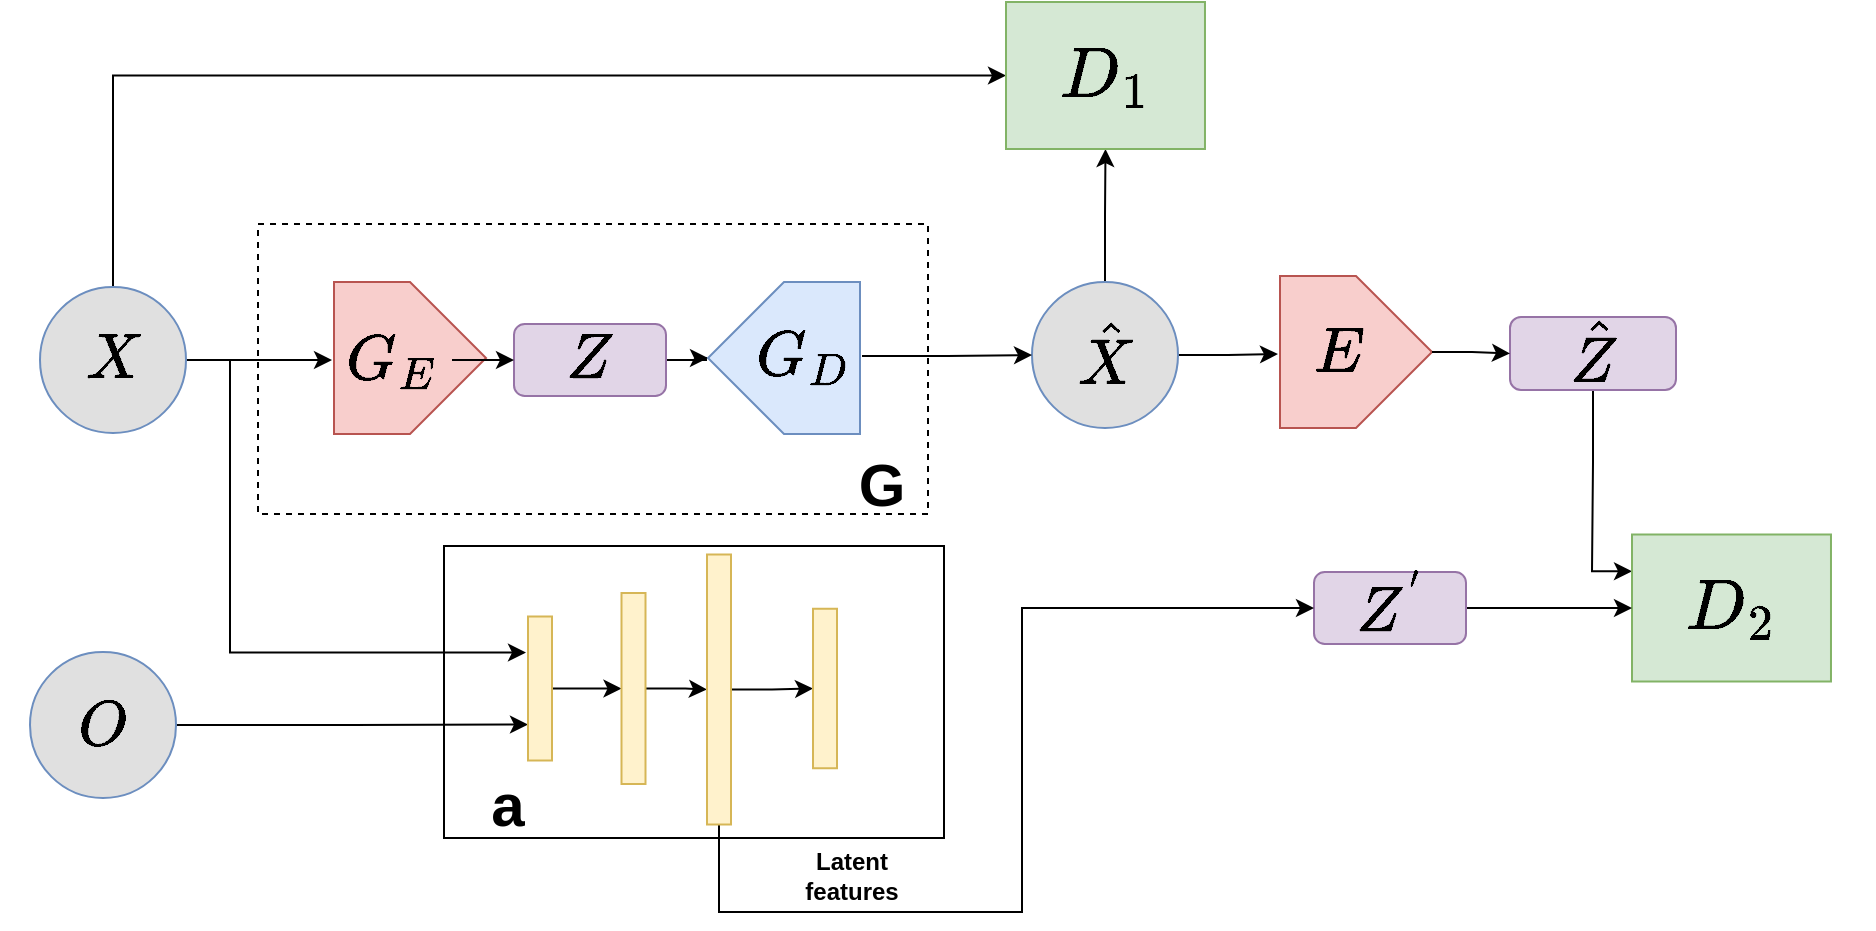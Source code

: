 <mxfile version="20.2.8" type="github">
  <diagram id="nYd4fcaXU0SXyAVUdsQ8" name="第 1 页">
    <mxGraphModel dx="1422" dy="761" grid="0" gridSize="10" guides="1" tooltips="1" connect="1" arrows="1" fold="1" page="0" pageScale="1" pageWidth="1169" pageHeight="827" background="none" math="1" shadow="0">
      <root>
        <mxCell id="0" />
        <mxCell id="1" parent="0" />
        <mxCell id="Qc_EctJP7L5imq-jVCZe-50" value="" style="rounded=0;whiteSpace=wrap;html=1;" parent="1" vertex="1">
          <mxGeometry x="272" y="315" width="250" height="146" as="geometry" />
        </mxCell>
        <mxCell id="Qc_EctJP7L5imq-jVCZe-1" value="" style="rounded=0;whiteSpace=wrap;html=1;shadow=0;dashed=1;sketch=0;fontFamily=Helvetica;fontSize=21;" parent="1" vertex="1">
          <mxGeometry x="179" y="154" width="335" height="145" as="geometry" />
        </mxCell>
        <mxCell id="Qc_EctJP7L5imq-jVCZe-2" style="edgeStyle=orthogonalEdgeStyle;rounded=0;orthogonalLoop=1;jettySize=auto;html=1;entryX=0;entryY=0.5;entryDx=0;entryDy=0;fontFamily=Helvetica;fontSize=21;fontColor=default;" parent="1" source="Qc_EctJP7L5imq-jVCZe-5" target="Qc_EctJP7L5imq-jVCZe-8" edge="1">
          <mxGeometry relative="1" as="geometry" />
        </mxCell>
        <mxCell id="Qc_EctJP7L5imq-jVCZe-51" style="edgeStyle=orthogonalEdgeStyle;rounded=0;orthogonalLoop=1;jettySize=auto;html=1;entryX=0.25;entryY=1;entryDx=0;entryDy=0;" parent="1" edge="1">
          <mxGeometry relative="1" as="geometry">
            <mxPoint x="142" y="222" as="sourcePoint" />
            <mxPoint x="313" y="368.25" as="targetPoint" />
            <Array as="points">
              <mxPoint x="165" y="222" />
              <mxPoint x="165" y="368" />
            </Array>
          </mxGeometry>
        </mxCell>
        <mxCell id="fpMwiv-Tk3Xv0sklxEHs-6" style="edgeStyle=orthogonalEdgeStyle;rounded=0;orthogonalLoop=1;jettySize=auto;html=1;entryX=0;entryY=0.5;entryDx=0;entryDy=0;" edge="1" parent="1" source="Qc_EctJP7L5imq-jVCZe-5" target="Qc_EctJP7L5imq-jVCZe-34">
          <mxGeometry relative="1" as="geometry">
            <Array as="points">
              <mxPoint x="107" y="80" />
            </Array>
          </mxGeometry>
        </mxCell>
        <mxCell id="Qc_EctJP7L5imq-jVCZe-5" value="&lt;span style=&quot;font-size: 27px;&quot;&gt;&lt;b&gt;$${X}$$&lt;/b&gt;&lt;/span&gt;" style="ellipse;whiteSpace=wrap;html=1;aspect=fixed;shadow=0;sketch=0;fontFamily=Helvetica;fontSize=18;fontColor=default;strokeColor=#6c8ebf;fillColor=#E0E0E0;" parent="1" vertex="1">
          <mxGeometry x="70" y="185.5" width="73" height="73" as="geometry" />
        </mxCell>
        <mxCell id="Qc_EctJP7L5imq-jVCZe-6" value="" style="group" parent="1" vertex="1" connectable="0">
          <mxGeometry x="216" y="183" width="309" height="127" as="geometry" />
        </mxCell>
        <mxCell id="Qc_EctJP7L5imq-jVCZe-7" value="" style="verticalLabelPosition=bottom;verticalAlign=top;html=1;shape=offPageConnector;rounded=0;size=0.5;shadow=0;sketch=0;fontFamily=Helvetica;fontSize=18;strokeColor=#b85450;fillColor=#f8cecc;rotation=-90;" parent="Qc_EctJP7L5imq-jVCZe-6" vertex="1">
          <mxGeometry x="1" width="76" height="76" as="geometry" />
        </mxCell>
        <mxCell id="Qc_EctJP7L5imq-jVCZe-8" value="&lt;b&gt;$$G_{E}$$&lt;/b&gt;" style="text;html=1;strokeColor=none;fillColor=none;align=center;verticalAlign=middle;whiteSpace=wrap;rounded=0;shadow=0;sketch=0;fontFamily=Helvetica;fontSize=27;fontColor=default;" parent="Qc_EctJP7L5imq-jVCZe-6" vertex="1">
          <mxGeometry y="24" width="60" height="30" as="geometry" />
        </mxCell>
        <mxCell id="Qc_EctJP7L5imq-jVCZe-9" style="edgeStyle=orthogonalEdgeStyle;rounded=0;orthogonalLoop=1;jettySize=auto;html=1;entryX=0.5;entryY=1;entryDx=0;entryDy=0;fontFamily=Helvetica;fontSize=21;fontColor=default;" parent="1" source="Qc_EctJP7L5imq-jVCZe-10" target="Qc_EctJP7L5imq-jVCZe-12" edge="1">
          <mxGeometry relative="1" as="geometry" />
        </mxCell>
        <mxCell id="Qc_EctJP7L5imq-jVCZe-10" value="$${Z}$$" style="rounded=1;whiteSpace=wrap;html=1;shadow=0;sketch=0;fontFamily=Helvetica;fontSize=27;fillColor=#e1d5e7;strokeColor=#9673a6;" parent="1" vertex="1">
          <mxGeometry x="307" y="204" width="76" height="36" as="geometry" />
        </mxCell>
        <mxCell id="Qc_EctJP7L5imq-jVCZe-11" value="" style="group;rotation=-180;" parent="1" vertex="1" connectable="0">
          <mxGeometry x="404" y="183" width="117" height="127.5" as="geometry" />
        </mxCell>
        <mxCell id="Qc_EctJP7L5imq-jVCZe-12" value="" style="verticalLabelPosition=bottom;verticalAlign=top;html=1;shape=offPageConnector;rounded=0;size=0.5;shadow=0;sketch=0;fontFamily=Helvetica;fontSize=18;strokeColor=#6c8ebf;fillColor=#dae8fc;rotation=-270;" parent="Qc_EctJP7L5imq-jVCZe-11" vertex="1">
          <mxGeometry width="76" height="76" as="geometry" />
        </mxCell>
        <mxCell id="Qc_EctJP7L5imq-jVCZe-13" value="&lt;b&gt;$$G_{D}$$&lt;/b&gt;" style="text;html=1;strokeColor=none;fillColor=none;align=center;verticalAlign=middle;whiteSpace=wrap;rounded=0;shadow=0;sketch=0;fontFamily=Helvetica;fontSize=27;fontColor=default;rotation=0;" parent="Qc_EctJP7L5imq-jVCZe-11" vertex="1">
          <mxGeometry x="17" y="22" width="60" height="30" as="geometry" />
        </mxCell>
        <mxCell id="Qc_EctJP7L5imq-jVCZe-14" value="&lt;b&gt;&lt;font style=&quot;font-size: 30px&quot;&gt;G&lt;/font&gt;&lt;/b&gt;" style="text;html=1;strokeColor=none;fillColor=none;align=center;verticalAlign=middle;whiteSpace=wrap;rounded=0;shadow=0;dashed=1;sketch=0;fontFamily=Helvetica;fontSize=21;fontColor=default;" parent="Qc_EctJP7L5imq-jVCZe-11" vertex="1">
          <mxGeometry x="57" y="86" width="60" height="30" as="geometry" />
        </mxCell>
        <mxCell id="Qc_EctJP7L5imq-jVCZe-15" style="edgeStyle=orthogonalEdgeStyle;rounded=0;orthogonalLoop=1;jettySize=auto;html=1;fontFamily=Helvetica;fontSize=21;fontColor=default;" parent="1" source="Qc_EctJP7L5imq-jVCZe-18" target="Qc_EctJP7L5imq-jVCZe-21" edge="1">
          <mxGeometry relative="1" as="geometry" />
        </mxCell>
        <mxCell id="Qc_EctJP7L5imq-jVCZe-16" style="edgeStyle=orthogonalEdgeStyle;rounded=0;orthogonalLoop=1;jettySize=auto;html=1;entryX=0.5;entryY=1;entryDx=0;entryDy=0;fontFamily=Helvetica;fontSize=30;fontColor=default;" parent="1" source="Qc_EctJP7L5imq-jVCZe-18" target="Qc_EctJP7L5imq-jVCZe-34" edge="1">
          <mxGeometry relative="1" as="geometry" />
        </mxCell>
        <mxCell id="Qc_EctJP7L5imq-jVCZe-18" value="&lt;span style=&quot;font-size: 27px;&quot;&gt;&lt;b&gt;$$\hat{X}$$&lt;/b&gt;&lt;/span&gt;" style="ellipse;whiteSpace=wrap;html=1;aspect=fixed;shadow=0;sketch=0;fontFamily=Helvetica;fontSize=18;fontColor=default;strokeColor=#6c8ebf;fillColor=#E0E0E0;" parent="1" vertex="1">
          <mxGeometry x="566" y="183" width="73" height="73" as="geometry" />
        </mxCell>
        <mxCell id="Qc_EctJP7L5imq-jVCZe-19" value="" style="group" parent="1" vertex="1" connectable="0">
          <mxGeometry x="689" y="180" width="77" height="76" as="geometry" />
        </mxCell>
        <mxCell id="Qc_EctJP7L5imq-jVCZe-20" value="" style="verticalLabelPosition=bottom;verticalAlign=top;html=1;shape=offPageConnector;rounded=0;size=0.5;shadow=0;sketch=0;fontFamily=Helvetica;fontSize=18;strokeColor=#b85450;fillColor=#f8cecc;rotation=-90;" parent="Qc_EctJP7L5imq-jVCZe-19" vertex="1">
          <mxGeometry x="1" width="76" height="76" as="geometry" />
        </mxCell>
        <mxCell id="Qc_EctJP7L5imq-jVCZe-21" value="&lt;b&gt;$${E}$$&lt;/b&gt;" style="text;html=1;strokeColor=none;fillColor=none;align=center;verticalAlign=middle;whiteSpace=wrap;rounded=0;shadow=0;sketch=0;fontFamily=Helvetica;fontSize=27;fontColor=default;" parent="Qc_EctJP7L5imq-jVCZe-19" vertex="1">
          <mxGeometry y="24" width="60" height="30" as="geometry" />
        </mxCell>
        <mxCell id="Qc_EctJP7L5imq-jVCZe-22" style="edgeStyle=orthogonalEdgeStyle;rounded=0;orthogonalLoop=1;jettySize=auto;html=1;entryX=0;entryY=0.25;entryDx=0;entryDy=0;fontFamily=Helvetica;fontSize=30;fontColor=default;" parent="1" source="Qc_EctJP7L5imq-jVCZe-23" target="Qc_EctJP7L5imq-jVCZe-29" edge="1">
          <mxGeometry relative="1" as="geometry" />
        </mxCell>
        <mxCell id="Qc_EctJP7L5imq-jVCZe-23" value="$$\hat{Z}$$" style="rounded=1;whiteSpace=wrap;html=1;shadow=0;sketch=0;fontFamily=Helvetica;fontSize=27;fillColor=#e1d5e7;strokeColor=#9673a6;" parent="1" vertex="1">
          <mxGeometry x="805" y="200.5" width="83" height="36.5" as="geometry" />
        </mxCell>
        <mxCell id="Qc_EctJP7L5imq-jVCZe-24" style="edgeStyle=orthogonalEdgeStyle;rounded=0;orthogonalLoop=1;jettySize=auto;html=1;fontFamily=Helvetica;fontSize=21;fontColor=default;entryX=0;entryY=0.5;entryDx=0;entryDy=0;" parent="1" source="Qc_EctJP7L5imq-jVCZe-13" target="Qc_EctJP7L5imq-jVCZe-18" edge="1">
          <mxGeometry relative="1" as="geometry">
            <mxPoint x="564" y="218" as="targetPoint" />
          </mxGeometry>
        </mxCell>
        <mxCell id="Qc_EctJP7L5imq-jVCZe-25" style="edgeStyle=orthogonalEdgeStyle;rounded=0;orthogonalLoop=1;jettySize=auto;html=1;entryX=0;entryY=0.5;entryDx=0;entryDy=0;fontFamily=Helvetica;fontSize=21;fontColor=default;" parent="1" source="Qc_EctJP7L5imq-jVCZe-8" target="Qc_EctJP7L5imq-jVCZe-10" edge="1">
          <mxGeometry relative="1" as="geometry" />
        </mxCell>
        <mxCell id="Qc_EctJP7L5imq-jVCZe-26" style="edgeStyle=orthogonalEdgeStyle;rounded=0;orthogonalLoop=1;jettySize=auto;html=1;entryX=0;entryY=0.5;entryDx=0;entryDy=0;fontFamily=Helvetica;fontSize=21;fontColor=default;" parent="1" source="Qc_EctJP7L5imq-jVCZe-20" target="Qc_EctJP7L5imq-jVCZe-23" edge="1">
          <mxGeometry relative="1" as="geometry" />
        </mxCell>
        <mxCell id="Qc_EctJP7L5imq-jVCZe-29" value="$$D_{2}$$" style="rounded=0;whiteSpace=wrap;html=1;shadow=0;sketch=0;fontFamily=Helvetica;fontSize=30;strokeColor=#82b366;fillColor=#d5e8d4;" parent="1" vertex="1">
          <mxGeometry x="866" y="309.25" width="99.49" height="73.5" as="geometry" />
        </mxCell>
        <mxCell id="Qc_EctJP7L5imq-jVCZe-30" style="edgeStyle=orthogonalEdgeStyle;rounded=0;orthogonalLoop=1;jettySize=auto;html=1;entryX=0;entryY=0.5;entryDx=0;entryDy=0;fontFamily=Helvetica;fontSize=30;fontColor=default;" parent="1" source="Qc_EctJP7L5imq-jVCZe-31" target="Qc_EctJP7L5imq-jVCZe-29" edge="1">
          <mxGeometry relative="1" as="geometry" />
        </mxCell>
        <mxCell id="Qc_EctJP7L5imq-jVCZe-31" value="$$Z^{&#39;}$$" style="rounded=1;whiteSpace=wrap;html=1;shadow=0;sketch=0;fontFamily=Helvetica;fontSize=27;fillColor=#e1d5e7;strokeColor=#9673a6;" parent="1" vertex="1">
          <mxGeometry x="707" y="328" width="76" height="36" as="geometry" />
        </mxCell>
        <mxCell id="Qc_EctJP7L5imq-jVCZe-34" value="$$D_{1}$$" style="rounded=0;whiteSpace=wrap;html=1;shadow=0;sketch=0;fontFamily=Helvetica;fontSize=30;strokeColor=#82b366;fillColor=#d5e8d4;" parent="1" vertex="1">
          <mxGeometry x="553" y="43" width="99.49" height="73.5" as="geometry" />
        </mxCell>
        <mxCell id="Qc_EctJP7L5imq-jVCZe-52" style="edgeStyle=orthogonalEdgeStyle;rounded=0;orthogonalLoop=1;jettySize=auto;html=1;entryX=0.75;entryY=1;entryDx=0;entryDy=0;" parent="1" source="Qc_EctJP7L5imq-jVCZe-40" target="Qc_EctJP7L5imq-jVCZe-43" edge="1">
          <mxGeometry relative="1" as="geometry" />
        </mxCell>
        <mxCell id="Qc_EctJP7L5imq-jVCZe-40" value="&lt;span style=&quot;font-size: 27px;&quot;&gt;&lt;b&gt;$${O}$$&lt;/b&gt;&lt;/span&gt;" style="ellipse;whiteSpace=wrap;html=1;aspect=fixed;shadow=0;sketch=0;fontFamily=Helvetica;fontSize=18;fontColor=default;strokeColor=#6c8ebf;fillColor=#E0E0E0;" parent="1" vertex="1">
          <mxGeometry x="65" y="368" width="73" height="73" as="geometry" />
        </mxCell>
        <mxCell id="Qc_EctJP7L5imq-jVCZe-54" style="edgeStyle=orthogonalEdgeStyle;rounded=0;orthogonalLoop=1;jettySize=auto;html=1;" parent="1" source="Qc_EctJP7L5imq-jVCZe-43" target="Qc_EctJP7L5imq-jVCZe-45" edge="1">
          <mxGeometry relative="1" as="geometry" />
        </mxCell>
        <mxCell id="Qc_EctJP7L5imq-jVCZe-43" value="" style="rounded=0;whiteSpace=wrap;html=1;fillColor=#fff2cc;strokeColor=#d6b656;rotation=90;" parent="1" vertex="1">
          <mxGeometry x="284" y="380.25" width="72" height="12" as="geometry" />
        </mxCell>
        <mxCell id="Qc_EctJP7L5imq-jVCZe-55" style="edgeStyle=orthogonalEdgeStyle;rounded=0;orthogonalLoop=1;jettySize=auto;html=1;entryX=0.5;entryY=1;entryDx=0;entryDy=0;" parent="1" source="Qc_EctJP7L5imq-jVCZe-45" target="Qc_EctJP7L5imq-jVCZe-46" edge="1">
          <mxGeometry relative="1" as="geometry" />
        </mxCell>
        <mxCell id="Qc_EctJP7L5imq-jVCZe-45" value="" style="rounded=0;whiteSpace=wrap;html=1;fillColor=#fff2cc;strokeColor=#d6b656;rotation=90;" parent="1" vertex="1">
          <mxGeometry x="319" y="380.25" width="95.5" height="12" as="geometry" />
        </mxCell>
        <mxCell id="Qc_EctJP7L5imq-jVCZe-56" style="edgeStyle=orthogonalEdgeStyle;rounded=0;orthogonalLoop=1;jettySize=auto;html=1;entryX=0.5;entryY=1;entryDx=0;entryDy=0;" parent="1" source="Qc_EctJP7L5imq-jVCZe-46" target="Qc_EctJP7L5imq-jVCZe-47" edge="1">
          <mxGeometry relative="1" as="geometry" />
        </mxCell>
        <mxCell id="Qc_EctJP7L5imq-jVCZe-57" style="edgeStyle=orthogonalEdgeStyle;rounded=0;orthogonalLoop=1;jettySize=auto;html=1;entryX=0;entryY=0.5;entryDx=0;entryDy=0;" parent="1" source="Qc_EctJP7L5imq-jVCZe-46" target="Qc_EctJP7L5imq-jVCZe-31" edge="1">
          <mxGeometry relative="1" as="geometry">
            <Array as="points">
              <mxPoint x="410" y="498" />
              <mxPoint x="561" y="498" />
              <mxPoint x="561" y="346" />
            </Array>
          </mxGeometry>
        </mxCell>
        <mxCell id="Qc_EctJP7L5imq-jVCZe-46" value="" style="rounded=0;whiteSpace=wrap;html=1;fillColor=#fff2cc;strokeColor=#d6b656;rotation=90;" parent="1" vertex="1">
          <mxGeometry x="342" y="380.75" width="135" height="12" as="geometry" />
        </mxCell>
        <mxCell id="Qc_EctJP7L5imq-jVCZe-47" value="" style="rounded=0;whiteSpace=wrap;html=1;fillColor=#fff2cc;strokeColor=#d6b656;rotation=90;" parent="1" vertex="1">
          <mxGeometry x="422.63" y="380.25" width="79.75" height="12" as="geometry" />
        </mxCell>
        <mxCell id="Qc_EctJP7L5imq-jVCZe-60" value="&lt;b&gt;Latent features&lt;/b&gt;" style="text;html=1;strokeColor=none;fillColor=none;align=center;verticalAlign=middle;whiteSpace=wrap;rounded=0;" parent="1" vertex="1">
          <mxGeometry x="446" y="465" width="60" height="30" as="geometry" />
        </mxCell>
        <mxCell id="fpMwiv-Tk3Xv0sklxEHs-7" value="&lt;span style=&quot;font-size: 30px;&quot;&gt;&lt;b&gt;a&lt;/b&gt;&lt;/span&gt;" style="text;html=1;strokeColor=none;fillColor=none;align=center;verticalAlign=middle;whiteSpace=wrap;rounded=0;" vertex="1" parent="1">
          <mxGeometry x="274" y="429" width="60" height="30" as="geometry" />
        </mxCell>
      </root>
    </mxGraphModel>
  </diagram>
</mxfile>
